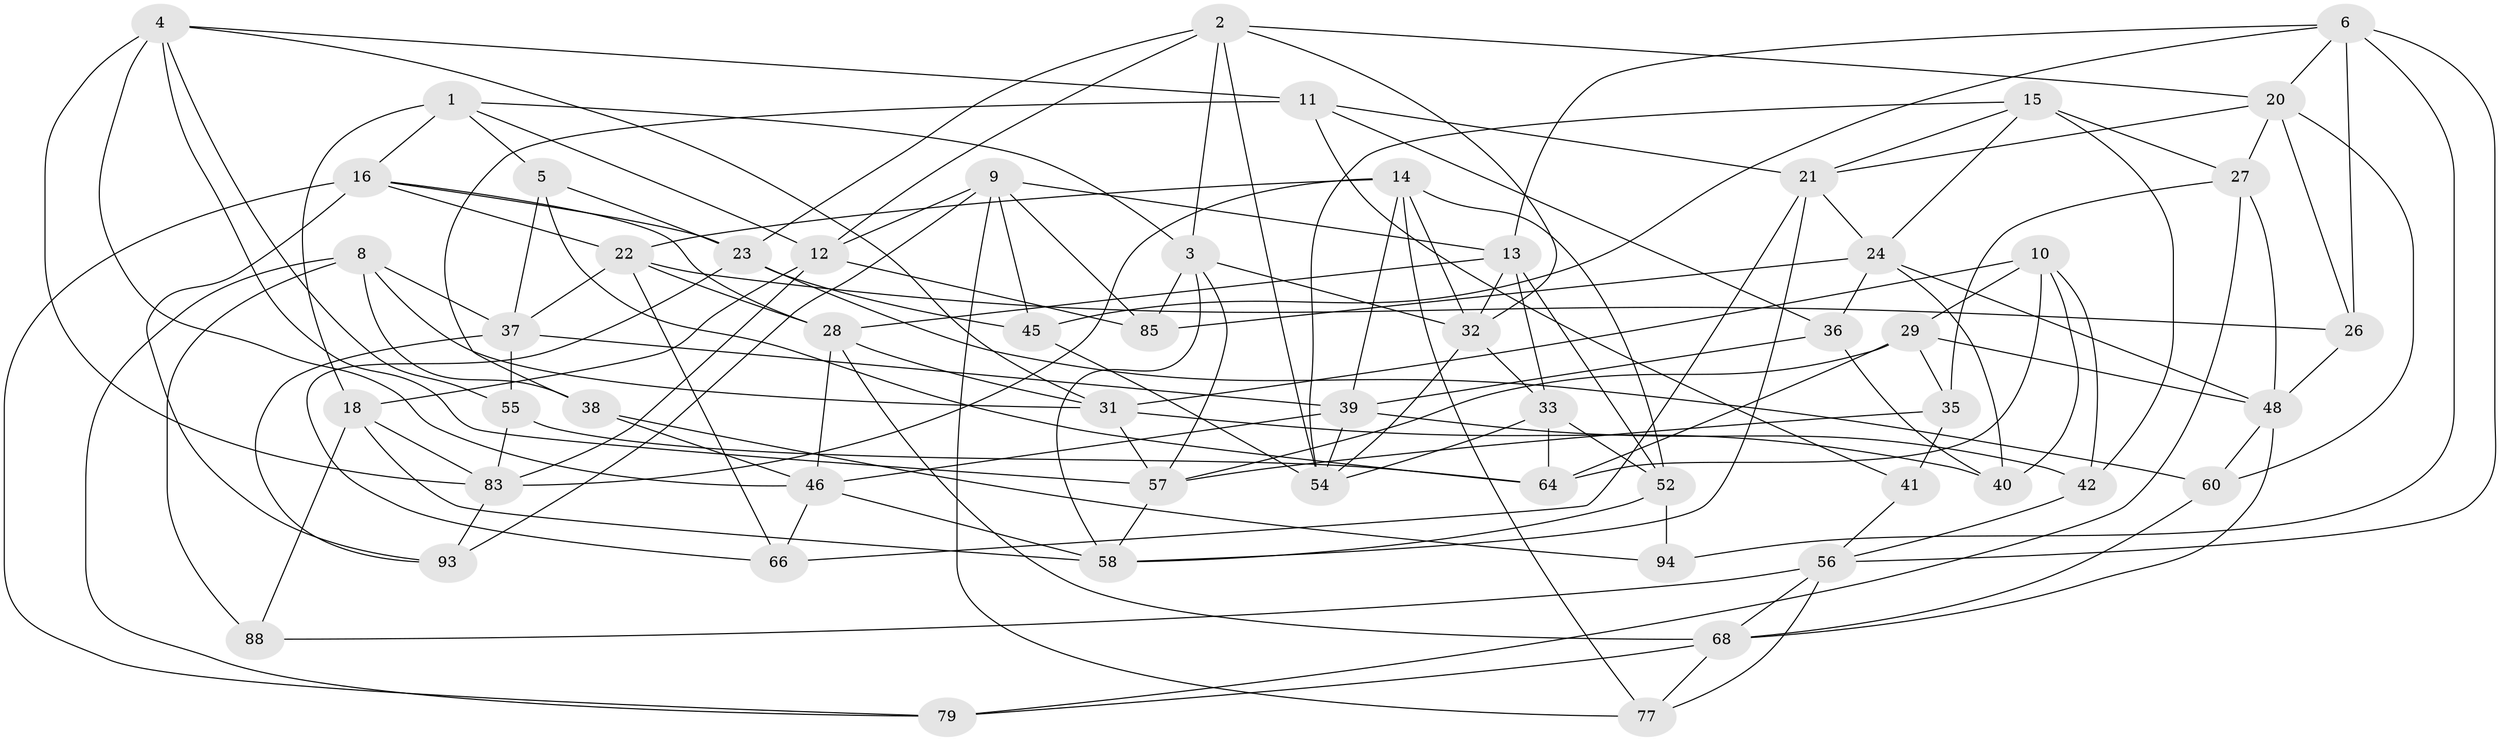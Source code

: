// Generated by graph-tools (version 1.1) at 2025/52/02/27/25 19:52:33]
// undirected, 56 vertices, 143 edges
graph export_dot {
graph [start="1"]
  node [color=gray90,style=filled];
  1 [super="+25"];
  2 [super="+7"];
  3 [super="+17"];
  4 [super="+47"];
  5;
  6 [super="+80"];
  8 [super="+19"];
  9 [super="+44"];
  10 [super="+72"];
  11 [super="+71"];
  12 [super="+76"];
  13 [super="+75"];
  14 [super="+49"];
  15 [super="+70"];
  16 [super="+51"];
  18 [super="+89"];
  20 [super="+61"];
  21 [super="+63"];
  22 [super="+34"];
  23 [super="+30"];
  24 [super="+74"];
  26;
  27 [super="+92"];
  28 [super="+50"];
  29 [super="+86"];
  31 [super="+43"];
  32 [super="+73"];
  33 [super="+65"];
  35;
  36;
  37 [super="+90"];
  38;
  39 [super="+67"];
  40;
  41;
  42;
  45;
  46 [super="+62"];
  48 [super="+53"];
  52 [super="+81"];
  54 [super="+91"];
  55;
  56 [super="+69"];
  57 [super="+78"];
  58 [super="+59"];
  60;
  64 [super="+87"];
  66;
  68 [super="+82"];
  77;
  79;
  83 [super="+84"];
  85;
  88;
  93;
  94;
  1 -- 18 [weight=2];
  1 -- 5;
  1 -- 16;
  1 -- 12;
  1 -- 3;
  2 -- 20;
  2 -- 23;
  2 -- 54;
  2 -- 32;
  2 -- 3;
  2 -- 12;
  3 -- 32;
  3 -- 57;
  3 -- 85;
  3 -- 58;
  4 -- 55;
  4 -- 83;
  4 -- 57;
  4 -- 11;
  4 -- 46;
  4 -- 31;
  5 -- 64;
  5 -- 37;
  5 -- 23;
  6 -- 94;
  6 -- 20;
  6 -- 26;
  6 -- 45;
  6 -- 13;
  6 -- 56;
  8 -- 37;
  8 -- 88 [weight=2];
  8 -- 79;
  8 -- 38;
  8 -- 31;
  9 -- 13;
  9 -- 45;
  9 -- 77;
  9 -- 93;
  9 -- 12;
  9 -- 85;
  10 -- 42;
  10 -- 29 [weight=2];
  10 -- 40;
  10 -- 31;
  10 -- 64;
  11 -- 41 [weight=2];
  11 -- 36;
  11 -- 38;
  11 -- 21;
  12 -- 18;
  12 -- 85;
  12 -- 83;
  13 -- 33;
  13 -- 52;
  13 -- 28;
  13 -- 32;
  14 -- 22;
  14 -- 77;
  14 -- 83;
  14 -- 52;
  14 -- 39;
  14 -- 32;
  15 -- 27 [weight=2];
  15 -- 42;
  15 -- 54;
  15 -- 21;
  15 -- 24;
  16 -- 79;
  16 -- 23;
  16 -- 93;
  16 -- 28;
  16 -- 22;
  18 -- 88;
  18 -- 83;
  18 -- 58;
  20 -- 27;
  20 -- 26;
  20 -- 60;
  20 -- 21;
  21 -- 58;
  21 -- 66;
  21 -- 24;
  22 -- 66;
  22 -- 37;
  22 -- 26;
  22 -- 28;
  23 -- 60;
  23 -- 66;
  23 -- 45;
  24 -- 36;
  24 -- 85;
  24 -- 40;
  24 -- 48;
  26 -- 48;
  27 -- 48;
  27 -- 35;
  27 -- 79;
  28 -- 46;
  28 -- 68;
  28 -- 31;
  29 -- 57;
  29 -- 35;
  29 -- 48;
  29 -- 64;
  31 -- 40;
  31 -- 57;
  32 -- 33;
  32 -- 54;
  33 -- 64 [weight=2];
  33 -- 54;
  33 -- 52;
  35 -- 41;
  35 -- 57;
  36 -- 39;
  36 -- 40;
  37 -- 39;
  37 -- 93;
  37 -- 55;
  38 -- 46;
  38 -- 94;
  39 -- 46;
  39 -- 42;
  39 -- 54;
  41 -- 56;
  42 -- 56;
  45 -- 54;
  46 -- 58;
  46 -- 66;
  48 -- 60;
  48 -- 68;
  52 -- 58;
  52 -- 94 [weight=2];
  55 -- 83;
  55 -- 64;
  56 -- 88;
  56 -- 68;
  56 -- 77;
  57 -- 58;
  60 -- 68;
  68 -- 79;
  68 -- 77;
  83 -- 93;
}
